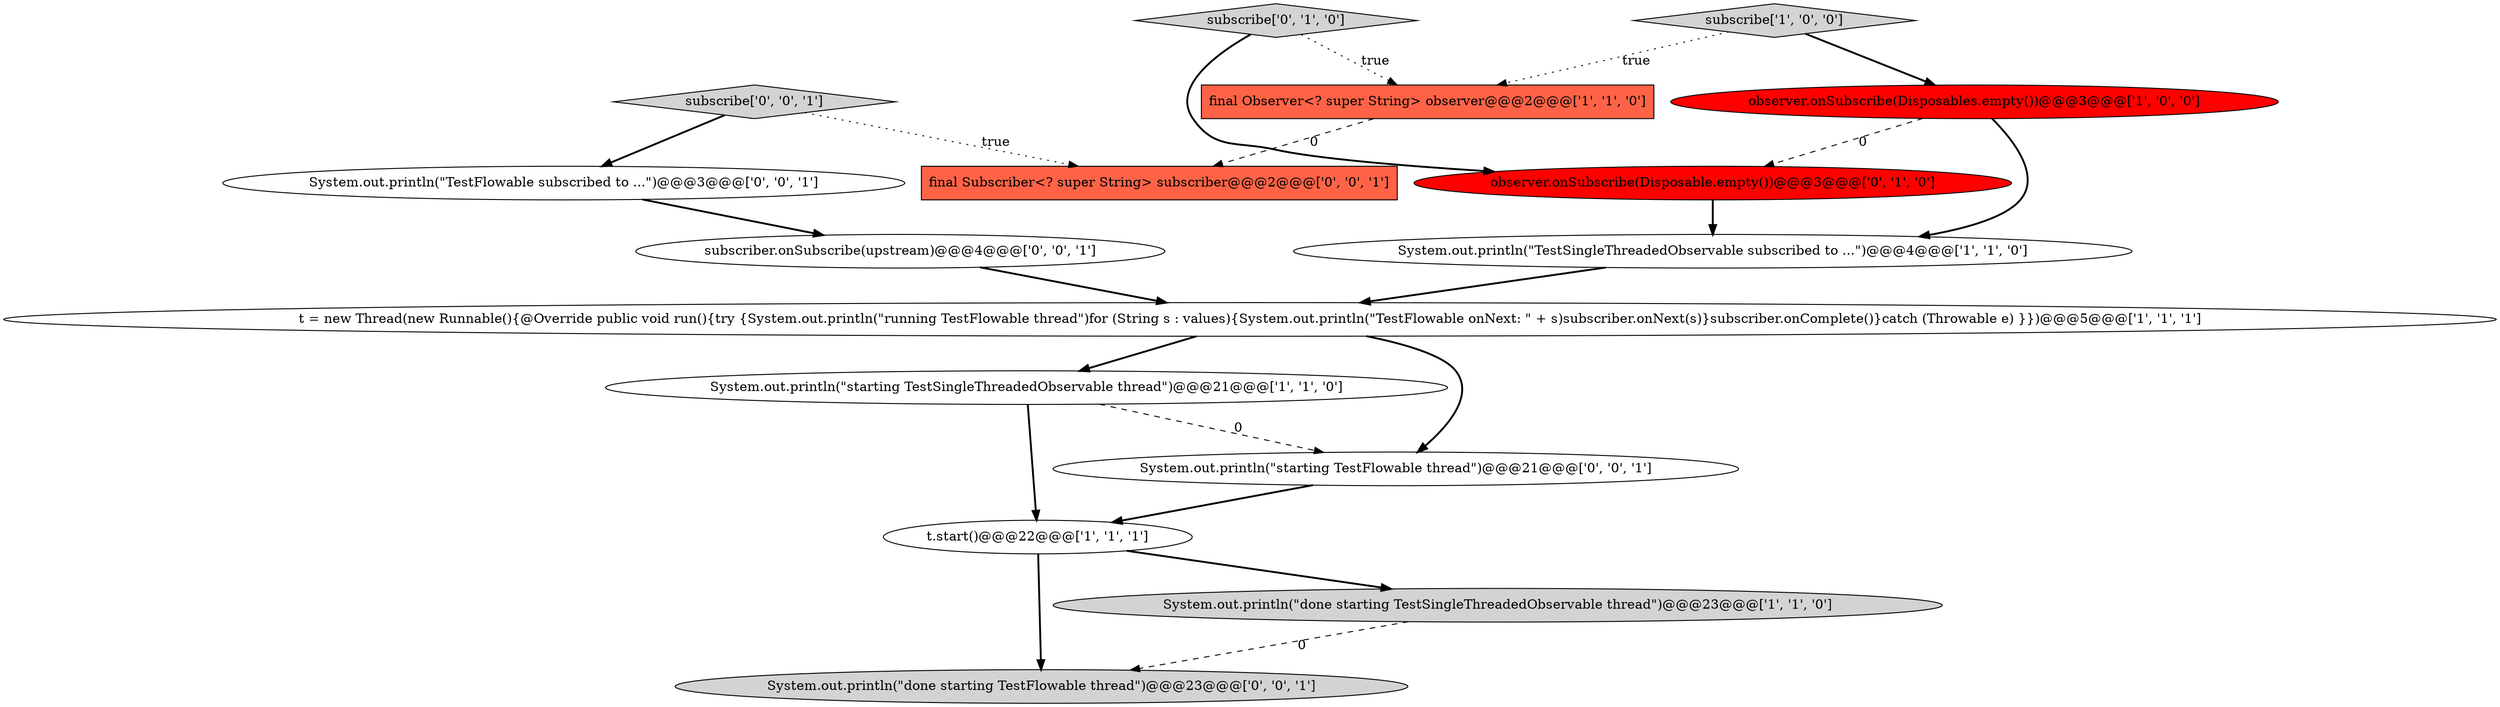 digraph {
9 [style = filled, label = "subscribe['0', '1', '0']", fillcolor = lightgray, shape = diamond image = "AAA0AAABBB2BBB"];
13 [style = filled, label = "final Subscriber<? super String> subscriber@@@2@@@['0', '0', '1']", fillcolor = tomato, shape = box image = "AAA0AAABBB3BBB"];
7 [style = filled, label = "System.out.println(\"starting TestSingleThreadedObservable thread\")@@@21@@@['1', '1', '0']", fillcolor = white, shape = ellipse image = "AAA0AAABBB1BBB"];
14 [style = filled, label = "System.out.println(\"starting TestFlowable thread\")@@@21@@@['0', '0', '1']", fillcolor = white, shape = ellipse image = "AAA0AAABBB3BBB"];
0 [style = filled, label = "t.start()@@@22@@@['1', '1', '1']", fillcolor = white, shape = ellipse image = "AAA0AAABBB1BBB"];
4 [style = filled, label = "System.out.println(\"done starting TestSingleThreadedObservable thread\")@@@23@@@['1', '1', '0']", fillcolor = lightgray, shape = ellipse image = "AAA0AAABBB1BBB"];
15 [style = filled, label = "subscribe['0', '0', '1']", fillcolor = lightgray, shape = diamond image = "AAA0AAABBB3BBB"];
5 [style = filled, label = "subscribe['1', '0', '0']", fillcolor = lightgray, shape = diamond image = "AAA0AAABBB1BBB"];
10 [style = filled, label = "subscriber.onSubscribe(upstream)@@@4@@@['0', '0', '1']", fillcolor = white, shape = ellipse image = "AAA0AAABBB3BBB"];
6 [style = filled, label = "t = new Thread(new Runnable(){@Override public void run(){try {System.out.println(\"running TestFlowable thread\")for (String s : values){System.out.println(\"TestFlowable onNext: \" + s)subscriber.onNext(s)}subscriber.onComplete()}catch (Throwable e) }})@@@5@@@['1', '1', '1']", fillcolor = white, shape = ellipse image = "AAA0AAABBB1BBB"];
12 [style = filled, label = "System.out.println(\"done starting TestFlowable thread\")@@@23@@@['0', '0', '1']", fillcolor = lightgray, shape = ellipse image = "AAA0AAABBB3BBB"];
8 [style = filled, label = "observer.onSubscribe(Disposable.empty())@@@3@@@['0', '1', '0']", fillcolor = red, shape = ellipse image = "AAA1AAABBB2BBB"];
2 [style = filled, label = "System.out.println(\"TestSingleThreadedObservable subscribed to ...\")@@@4@@@['1', '1', '0']", fillcolor = white, shape = ellipse image = "AAA0AAABBB1BBB"];
1 [style = filled, label = "final Observer<? super String> observer@@@2@@@['1', '1', '0']", fillcolor = tomato, shape = box image = "AAA0AAABBB1BBB"];
3 [style = filled, label = "observer.onSubscribe(Disposables.empty())@@@3@@@['1', '0', '0']", fillcolor = red, shape = ellipse image = "AAA1AAABBB1BBB"];
11 [style = filled, label = "System.out.println(\"TestFlowable subscribed to ...\")@@@3@@@['0', '0', '1']", fillcolor = white, shape = ellipse image = "AAA0AAABBB3BBB"];
5->3 [style = bold, label=""];
2->6 [style = bold, label=""];
7->14 [style = dashed, label="0"];
0->12 [style = bold, label=""];
5->1 [style = dotted, label="true"];
7->0 [style = bold, label=""];
9->8 [style = bold, label=""];
10->6 [style = bold, label=""];
4->12 [style = dashed, label="0"];
15->13 [style = dotted, label="true"];
1->13 [style = dashed, label="0"];
6->14 [style = bold, label=""];
15->11 [style = bold, label=""];
3->2 [style = bold, label=""];
8->2 [style = bold, label=""];
14->0 [style = bold, label=""];
0->4 [style = bold, label=""];
11->10 [style = bold, label=""];
9->1 [style = dotted, label="true"];
3->8 [style = dashed, label="0"];
6->7 [style = bold, label=""];
}
